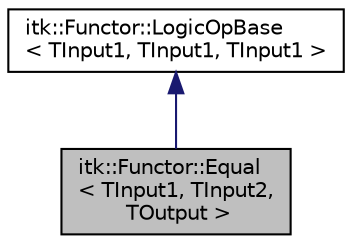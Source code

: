 digraph "itk::Functor::Equal&lt; TInput1, TInput2, TOutput &gt;"
{
 // LATEX_PDF_SIZE
  edge [fontname="Helvetica",fontsize="10",labelfontname="Helvetica",labelfontsize="10"];
  node [fontname="Helvetica",fontsize="10",shape=record];
  Node1 [label="itk::Functor::Equal\l\< TInput1, TInput2,\l TOutput \>",height=0.2,width=0.4,color="black", fillcolor="grey75", style="filled", fontcolor="black",tooltip="Functor for == operation on images and constants."];
  Node2 -> Node1 [dir="back",color="midnightblue",fontsize="10",style="solid",fontname="Helvetica"];
  Node2 [label="itk::Functor::LogicOpBase\l\< TInput1, TInput1, TInput1 \>",height=0.2,width=0.4,color="black", fillcolor="white", style="filled",URL="$classitk_1_1Functor_1_1LogicOpBase.html",tooltip=" "];
}
